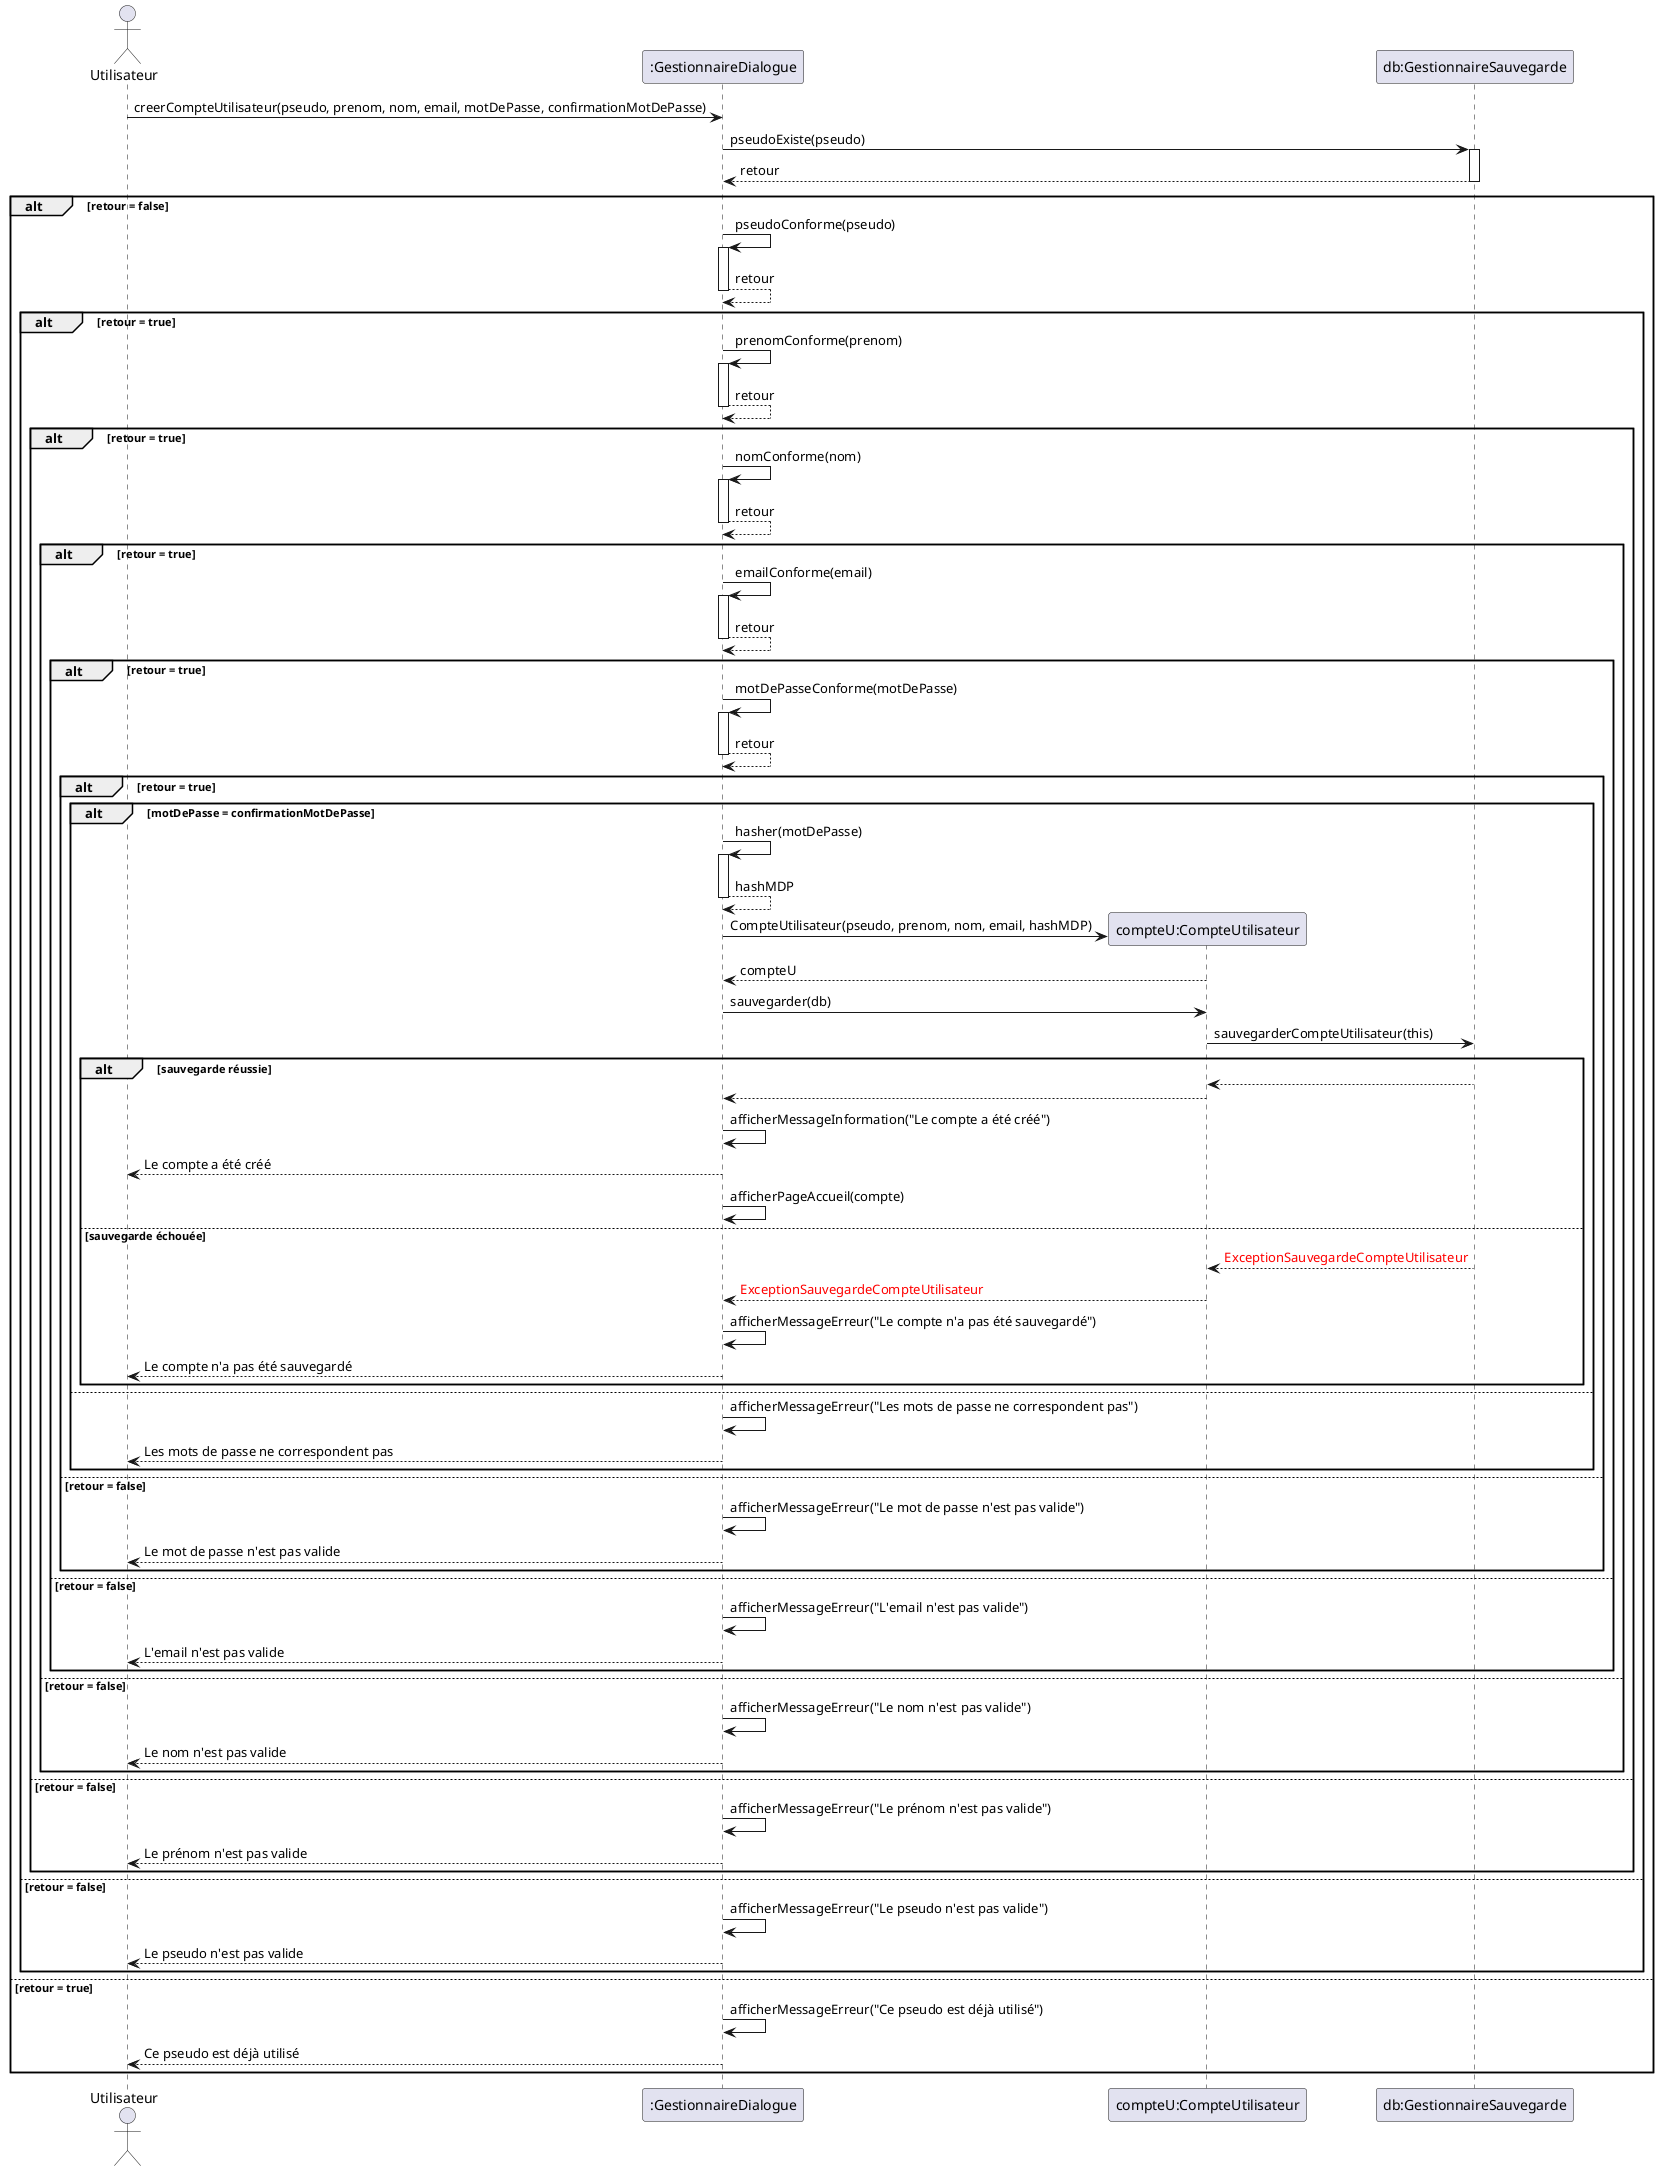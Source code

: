 @startuml Creer un compte utilisateur
actor "Utilisateur" as us
participant ":GestionnaireDialogue" as gd
participant "compteU:CompteUtilisateur" as cu
participant "db:GestionnaireSauvegarde" as gs

us 	-> 	gd : creerCompteUtilisateur(pseudo, prenom, nom, email, motDePasse, confirmationMotDePasse)
' verification du pseudo
gd 	-> gs ++: pseudoExiste(pseudo)
gs 	--> gd --: retour
alt retour = false
gd 	-> 	gd ++: pseudoConforme(pseudo)
gd 	--> 	gd --: retour
alt retour = true
' verification du prénom
gd 	-> 	gd ++: prenomConforme(prenom)
gd 	--> 	gd --: retour
alt retour = true
' verification du nom
gd 	-> 	gd ++: nomConforme(nom)
gd 	--> 	gd --: retour
alt retour = true
' verification de l'email
gd 	-> 	gd ++: emailConforme(email)
gd 	--> 	gd --: retour
alt retour = true
' verification du mot de passe
gd 	-> 	gd ++: motDePasseConforme(motDePasse)
gd 	--> 	gd --: retour
alt retour = true
alt motDePasse = confirmationMotDePasse
gd 	-> gd ++: hasher(motDePasse)
gd 	--> gd --: hashMDP
gd 	-> cu **: CompteUtilisateur(pseudo, prenom, nom, email, hashMDP)
cu 	--> gd --: compteU
gd 	-> cu : sauvegarder(db)
cu 	-> gs : sauvegarderCompteUtilisateur(this)

alt sauvegarde réussie
gs 	--> cu :
cu 	--> gd :
gd 	-> 	gd : afficherMessageInformation("Le compte a été créé")
gd 	--> 	us : Le compte a été créé
gd -> gd : afficherPageAccueil(compte)
else sauvegarde échouée
gs 	--> cu : <font color=red>ExceptionSauvegardeCompteUtilisateur
cu 	--> gd : <font color=red>ExceptionSauvegardeCompteUtilisateur
gd 	-> 	gd : afficherMessageErreur("Le compte n'a pas été sauvegardé")
gd 	--> 	us : Le compte n'a pas été sauvegardé
end
else
gd 	-> 	gd : afficherMessageErreur("Les mots de passe ne correspondent pas")
gd 	--> 	us : Les mots de passe ne correspondent pas
end
else retour = false
gd 	-> 	gd : afficherMessageErreur("Le mot de passe n'est pas valide")
gd 	--> 	us : Le mot de passe n'est pas valide
end
else retour = false
gd 	-> 	gd : afficherMessageErreur("L'email n'est pas valide")
gd 	--> 	us : L'email n'est pas valide
end
else retour = false
gd 	-> 	gd : afficherMessageErreur("Le nom n'est pas valide")
gd 	--> 	us : Le nom n'est pas valide
end
else retour = false
gd 	-> 	gd : afficherMessageErreur("Le prénom n'est pas valide")
gd 	--> 	us : Le prénom n'est pas valide
end
else retour = false
gd 	-> 	gd : afficherMessageErreur("Le pseudo n'est pas valide")
gd 	--> 	us : Le pseudo n'est pas valide
end
else retour = true
gd 	-> 	gd : afficherMessageErreur("Ce pseudo est déjà utilisé")
gd 	--> 	us : Ce pseudo est déjà utilisé
end
@enduml
